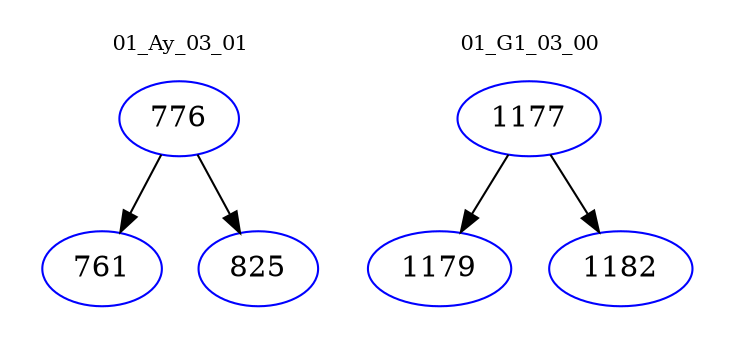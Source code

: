 digraph{
subgraph cluster_0 {
color = white
label = "01_Ay_03_01";
fontsize=10;
T0_776 [label="776", color="blue"]
T0_776 -> T0_761 [color="black"]
T0_761 [label="761", color="blue"]
T0_776 -> T0_825 [color="black"]
T0_825 [label="825", color="blue"]
}
subgraph cluster_1 {
color = white
label = "01_G1_03_00";
fontsize=10;
T1_1177 [label="1177", color="blue"]
T1_1177 -> T1_1179 [color="black"]
T1_1179 [label="1179", color="blue"]
T1_1177 -> T1_1182 [color="black"]
T1_1182 [label="1182", color="blue"]
}
}
